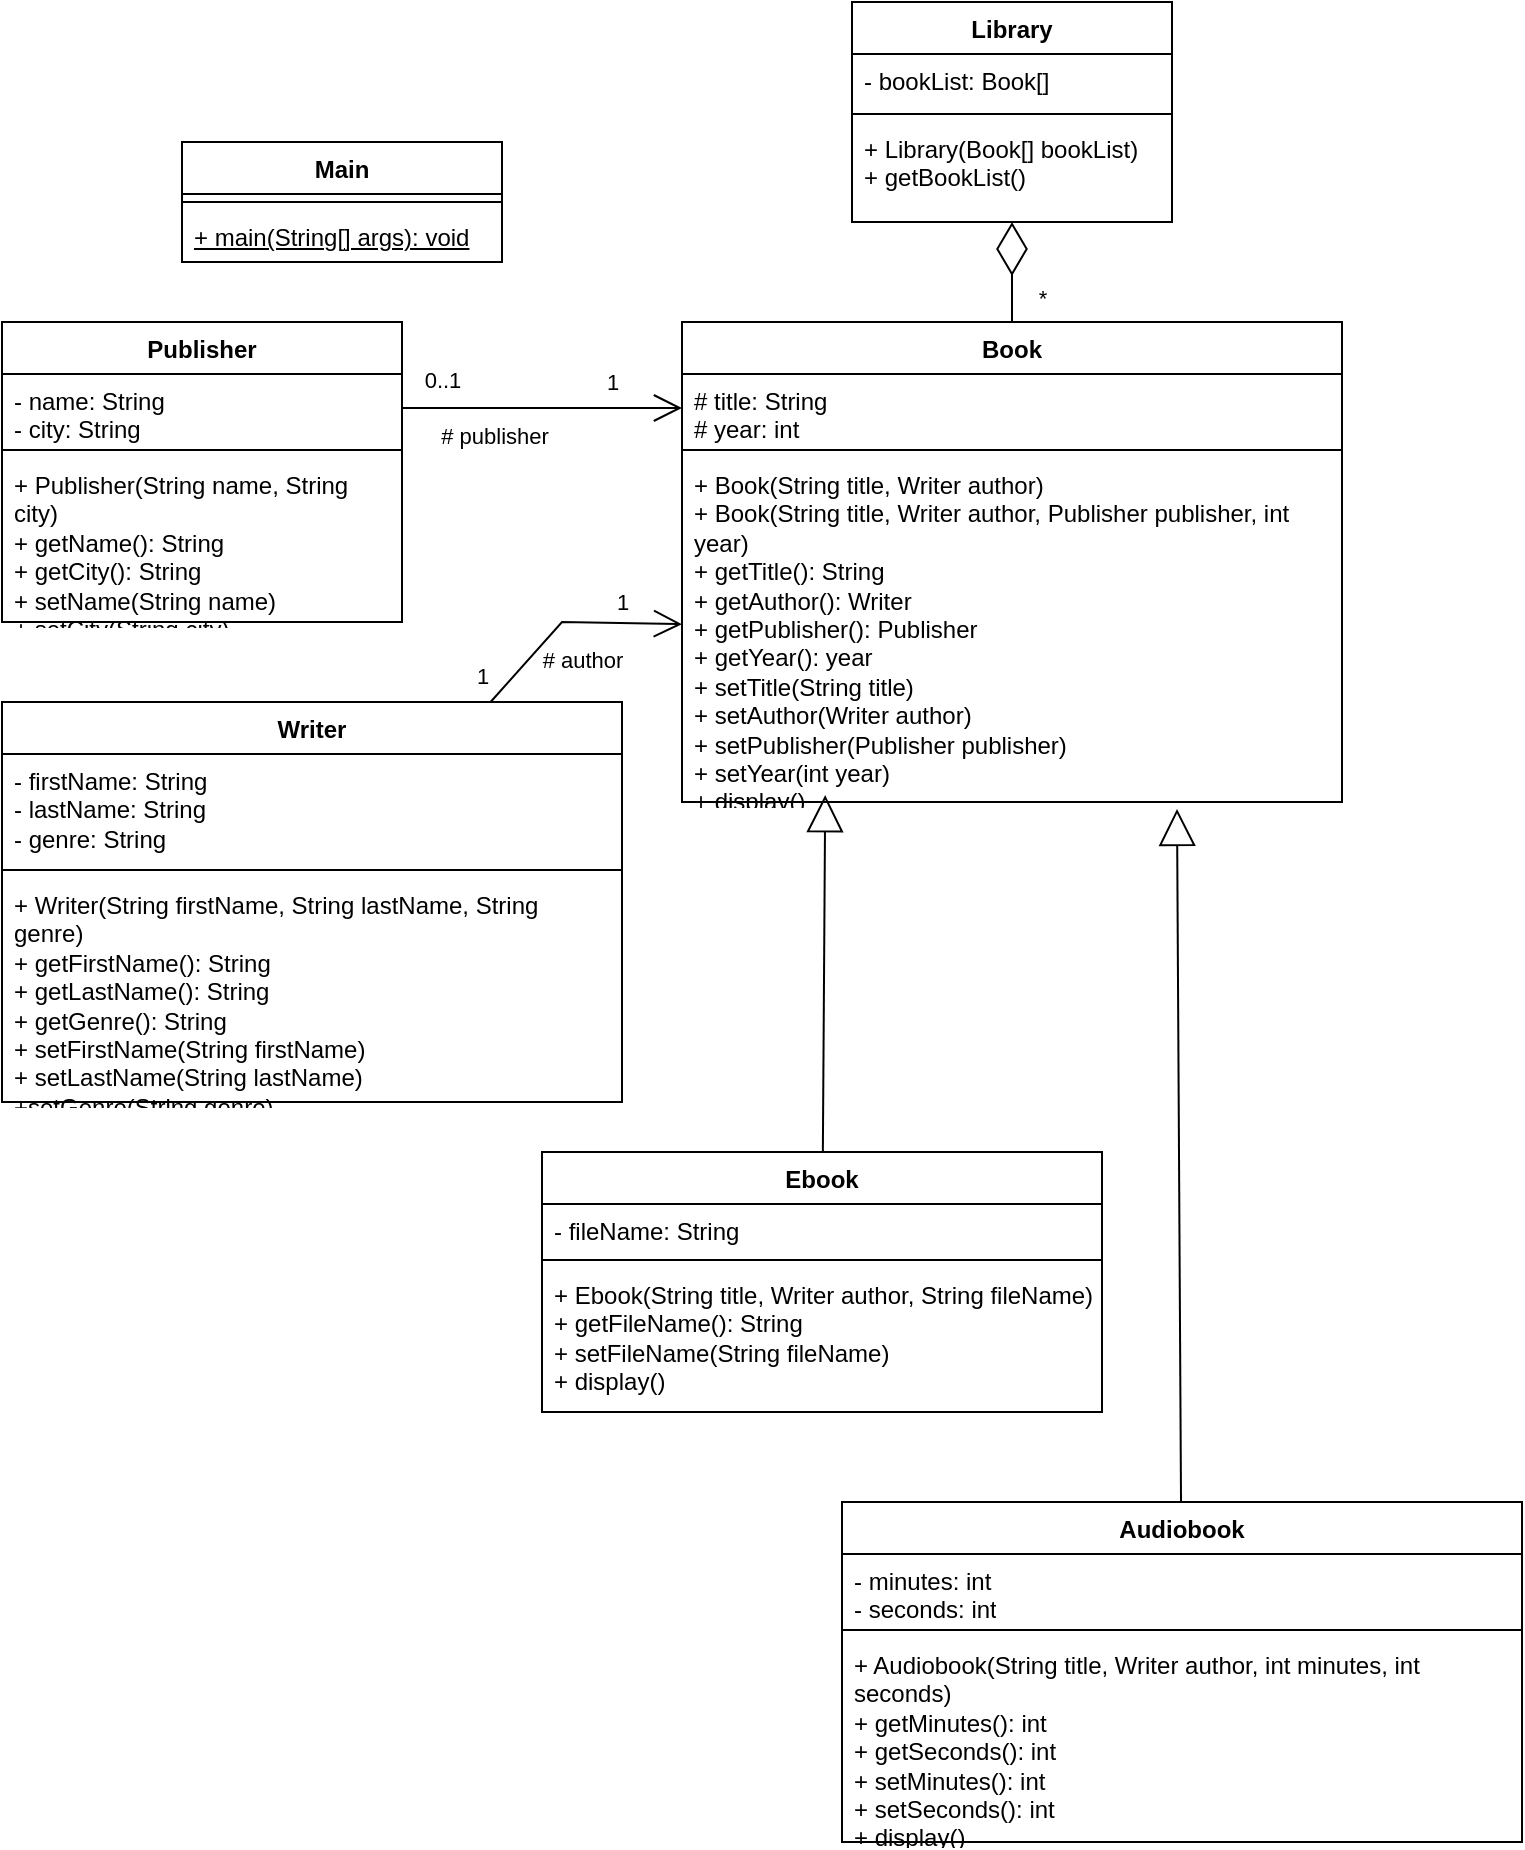 <mxfile version="22.1.7" type="device">
  <diagram name="Strona-1" id="31Ig-WbMojxuHOMZwrKY">
    <mxGraphModel dx="1050" dy="530" grid="1" gridSize="10" guides="1" tooltips="1" connect="1" arrows="1" fold="1" page="1" pageScale="1" pageWidth="827" pageHeight="1169" math="0" shadow="0">
      <root>
        <mxCell id="0" />
        <mxCell id="1" parent="0" />
        <mxCell id="b2WRr6cMhEm71QmzdcJh-5" value="Library" style="swimlane;fontStyle=1;align=center;verticalAlign=top;childLayout=stackLayout;horizontal=1;startSize=26;horizontalStack=0;resizeParent=1;resizeParentMax=0;resizeLast=0;collapsible=1;marginBottom=0;whiteSpace=wrap;html=1;" parent="1" vertex="1">
          <mxGeometry x="465" y="10" width="160" height="110" as="geometry" />
        </mxCell>
        <mxCell id="b2WRr6cMhEm71QmzdcJh-6" value="&lt;div&gt;- bookList: Book[]&lt;/div&gt;" style="text;strokeColor=none;fillColor=none;align=left;verticalAlign=top;spacingLeft=4;spacingRight=4;overflow=hidden;rotatable=0;points=[[0,0.5],[1,0.5]];portConstraint=eastwest;whiteSpace=wrap;html=1;" parent="b2WRr6cMhEm71QmzdcJh-5" vertex="1">
          <mxGeometry y="26" width="160" height="26" as="geometry" />
        </mxCell>
        <mxCell id="b2WRr6cMhEm71QmzdcJh-7" value="" style="line;strokeWidth=1;fillColor=none;align=left;verticalAlign=middle;spacingTop=-1;spacingLeft=3;spacingRight=3;rotatable=0;labelPosition=right;points=[];portConstraint=eastwest;strokeColor=inherit;" parent="b2WRr6cMhEm71QmzdcJh-5" vertex="1">
          <mxGeometry y="52" width="160" height="8" as="geometry" />
        </mxCell>
        <mxCell id="b2WRr6cMhEm71QmzdcJh-8" value="&lt;div&gt;+ Library(Book[] bookList)&lt;/div&gt;&lt;div&gt;+ getBookList()&lt;br&gt;&lt;/div&gt;" style="text;strokeColor=none;fillColor=none;align=left;verticalAlign=top;spacingLeft=4;spacingRight=4;overflow=hidden;rotatable=0;points=[[0,0.5],[1,0.5]];portConstraint=eastwest;whiteSpace=wrap;html=1;" parent="b2WRr6cMhEm71QmzdcJh-5" vertex="1">
          <mxGeometry y="60" width="160" height="50" as="geometry" />
        </mxCell>
        <mxCell id="b2WRr6cMhEm71QmzdcJh-9" value="Main" style="swimlane;fontStyle=1;align=center;verticalAlign=top;childLayout=stackLayout;horizontal=1;startSize=26;horizontalStack=0;resizeParent=1;resizeParentMax=0;resizeLast=0;collapsible=1;marginBottom=0;whiteSpace=wrap;html=1;" parent="1" vertex="1">
          <mxGeometry x="130" y="80" width="160" height="60" as="geometry" />
        </mxCell>
        <mxCell id="b2WRr6cMhEm71QmzdcJh-11" value="" style="line;strokeWidth=1;fillColor=none;align=left;verticalAlign=middle;spacingTop=-1;spacingLeft=3;spacingRight=3;rotatable=0;labelPosition=right;points=[];portConstraint=eastwest;strokeColor=inherit;" parent="b2WRr6cMhEm71QmzdcJh-9" vertex="1">
          <mxGeometry y="26" width="160" height="8" as="geometry" />
        </mxCell>
        <mxCell id="b2WRr6cMhEm71QmzdcJh-12" value="&lt;u&gt;+ main(String[] args): void&lt;/u&gt;" style="text;strokeColor=none;fillColor=none;align=left;verticalAlign=top;spacingLeft=4;spacingRight=4;overflow=hidden;rotatable=0;points=[[0,0.5],[1,0.5]];portConstraint=eastwest;whiteSpace=wrap;html=1;" parent="b2WRr6cMhEm71QmzdcJh-9" vertex="1">
          <mxGeometry y="34" width="160" height="26" as="geometry" />
        </mxCell>
        <mxCell id="b2WRr6cMhEm71QmzdcJh-13" value="Book" style="swimlane;fontStyle=1;align=center;verticalAlign=top;childLayout=stackLayout;horizontal=1;startSize=26;horizontalStack=0;resizeParent=1;resizeParentMax=0;resizeLast=0;collapsible=1;marginBottom=0;whiteSpace=wrap;html=1;" parent="1" vertex="1">
          <mxGeometry x="380" y="170" width="330" height="240" as="geometry" />
        </mxCell>
        <mxCell id="b2WRr6cMhEm71QmzdcJh-14" value="&lt;div&gt;# title: String&lt;/div&gt;&lt;div&gt;# year: int&lt;br&gt;&lt;/div&gt;" style="text;strokeColor=none;fillColor=none;align=left;verticalAlign=top;spacingLeft=4;spacingRight=4;overflow=hidden;rotatable=0;points=[[0,0.5],[1,0.5]];portConstraint=eastwest;whiteSpace=wrap;html=1;" parent="b2WRr6cMhEm71QmzdcJh-13" vertex="1">
          <mxGeometry y="26" width="330" height="34" as="geometry" />
        </mxCell>
        <mxCell id="b2WRr6cMhEm71QmzdcJh-15" value="" style="line;strokeWidth=1;fillColor=none;align=left;verticalAlign=middle;spacingTop=-1;spacingLeft=3;spacingRight=3;rotatable=0;labelPosition=right;points=[];portConstraint=eastwest;strokeColor=inherit;" parent="b2WRr6cMhEm71QmzdcJh-13" vertex="1">
          <mxGeometry y="60" width="330" height="8" as="geometry" />
        </mxCell>
        <mxCell id="b2WRr6cMhEm71QmzdcJh-16" value="&lt;div&gt;+ Book(String title, Writer author)&lt;/div&gt;&lt;div&gt;+ Book(String title, Writer author, Publisher publisher, int year)&lt;br&gt;&lt;/div&gt;&lt;div&gt;+ getTitle(): String&lt;/div&gt;&lt;div&gt;+ getAuthor(): Writer&lt;br&gt;&lt;/div&gt;&lt;div&gt;+ getPublisher(): Publisher&lt;/div&gt;&lt;div&gt;+ getYear(): year&lt;br&gt;&lt;/div&gt;&lt;div&gt;+ setTitle(String title)&lt;/div&gt;&lt;div&gt;+ setAuthor(Writer author)&lt;/div&gt;&lt;div&gt;+ setPublisher(Publisher publisher)&lt;/div&gt;&lt;div&gt;+ setYear(int year)&lt;br&gt;&lt;/div&gt;&lt;div&gt;+ display()&lt;br&gt;&lt;/div&gt;" style="text;strokeColor=none;fillColor=none;align=left;verticalAlign=top;spacingLeft=4;spacingRight=4;overflow=hidden;rotatable=0;points=[[0,0.5],[1,0.5]];portConstraint=eastwest;whiteSpace=wrap;html=1;" parent="b2WRr6cMhEm71QmzdcJh-13" vertex="1">
          <mxGeometry y="68" width="330" height="172" as="geometry" />
        </mxCell>
        <mxCell id="b2WRr6cMhEm71QmzdcJh-17" value="Ebook" style="swimlane;fontStyle=1;align=center;verticalAlign=top;childLayout=stackLayout;horizontal=1;startSize=26;horizontalStack=0;resizeParent=1;resizeParentMax=0;resizeLast=0;collapsible=1;marginBottom=0;whiteSpace=wrap;html=1;" parent="1" vertex="1">
          <mxGeometry x="310" y="585" width="280" height="130" as="geometry" />
        </mxCell>
        <mxCell id="b2WRr6cMhEm71QmzdcJh-18" value="- fileName: String" style="text;strokeColor=none;fillColor=none;align=left;verticalAlign=top;spacingLeft=4;spacingRight=4;overflow=hidden;rotatable=0;points=[[0,0.5],[1,0.5]];portConstraint=eastwest;whiteSpace=wrap;html=1;" parent="b2WRr6cMhEm71QmzdcJh-17" vertex="1">
          <mxGeometry y="26" width="280" height="24" as="geometry" />
        </mxCell>
        <mxCell id="b2WRr6cMhEm71QmzdcJh-19" value="" style="line;strokeWidth=1;fillColor=none;align=left;verticalAlign=middle;spacingTop=-1;spacingLeft=3;spacingRight=3;rotatable=0;labelPosition=right;points=[];portConstraint=eastwest;strokeColor=inherit;" parent="b2WRr6cMhEm71QmzdcJh-17" vertex="1">
          <mxGeometry y="50" width="280" height="8" as="geometry" />
        </mxCell>
        <mxCell id="b2WRr6cMhEm71QmzdcJh-20" value="&lt;div&gt;+ Ebook(String title, Writer author, String fileName)&lt;/div&gt;&lt;div&gt;+ getFileName(): String&lt;/div&gt;&lt;div&gt;+ setFileName(String fileName)&lt;/div&gt;&lt;div&gt;+ display()&lt;br&gt;&lt;/div&gt;" style="text;strokeColor=none;fillColor=none;align=left;verticalAlign=top;spacingLeft=4;spacingRight=4;overflow=hidden;rotatable=0;points=[[0,0.5],[1,0.5]];portConstraint=eastwest;whiteSpace=wrap;html=1;" parent="b2WRr6cMhEm71QmzdcJh-17" vertex="1">
          <mxGeometry y="58" width="280" height="72" as="geometry" />
        </mxCell>
        <mxCell id="b2WRr6cMhEm71QmzdcJh-21" value="Audiobook" style="swimlane;fontStyle=1;align=center;verticalAlign=top;childLayout=stackLayout;horizontal=1;startSize=26;horizontalStack=0;resizeParent=1;resizeParentMax=0;resizeLast=0;collapsible=1;marginBottom=0;whiteSpace=wrap;html=1;" parent="1" vertex="1">
          <mxGeometry x="460" y="760" width="340" height="170" as="geometry" />
        </mxCell>
        <mxCell id="b2WRr6cMhEm71QmzdcJh-22" value="&lt;div&gt;- minutes: int&lt;/div&gt;&lt;div&gt;- seconds: int&lt;br&gt;&lt;/div&gt;" style="text;strokeColor=none;fillColor=none;align=left;verticalAlign=top;spacingLeft=4;spacingRight=4;overflow=hidden;rotatable=0;points=[[0,0.5],[1,0.5]];portConstraint=eastwest;whiteSpace=wrap;html=1;" parent="b2WRr6cMhEm71QmzdcJh-21" vertex="1">
          <mxGeometry y="26" width="340" height="34" as="geometry" />
        </mxCell>
        <mxCell id="b2WRr6cMhEm71QmzdcJh-23" value="" style="line;strokeWidth=1;fillColor=none;align=left;verticalAlign=middle;spacingTop=-1;spacingLeft=3;spacingRight=3;rotatable=0;labelPosition=right;points=[];portConstraint=eastwest;strokeColor=inherit;" parent="b2WRr6cMhEm71QmzdcJh-21" vertex="1">
          <mxGeometry y="60" width="340" height="8" as="geometry" />
        </mxCell>
        <mxCell id="b2WRr6cMhEm71QmzdcJh-24" value="&lt;div&gt;+ Audiobook(String title, Writer author, int minutes, int seconds)&lt;/div&gt;&lt;div&gt;+ getMinutes(): int&lt;/div&gt;&lt;div&gt;+ getSeconds(): int&lt;/div&gt;&lt;div&gt;+ setMinutes(): int&lt;/div&gt;&lt;div&gt;+ setSeconds(): int&lt;/div&gt;&lt;div&gt;+ display()&lt;br&gt;&lt;/div&gt;" style="text;strokeColor=none;fillColor=none;align=left;verticalAlign=top;spacingLeft=4;spacingRight=4;overflow=hidden;rotatable=0;points=[[0,0.5],[1,0.5]];portConstraint=eastwest;whiteSpace=wrap;html=1;" parent="b2WRr6cMhEm71QmzdcJh-21" vertex="1">
          <mxGeometry y="68" width="340" height="102" as="geometry" />
        </mxCell>
        <mxCell id="b2WRr6cMhEm71QmzdcJh-27" value="" style="endArrow=block;endSize=16;endFill=0;html=1;rounded=0;entryX=0.217;entryY=0.98;entryDx=0;entryDy=0;entryPerimeter=0;" parent="1" source="b2WRr6cMhEm71QmzdcJh-17" target="b2WRr6cMhEm71QmzdcJh-16" edge="1">
          <mxGeometry width="160" relative="1" as="geometry">
            <mxPoint x="580" y="320" as="sourcePoint" />
            <mxPoint x="740" y="320" as="targetPoint" />
            <mxPoint as="offset" />
          </mxGeometry>
        </mxCell>
        <mxCell id="b2WRr6cMhEm71QmzdcJh-28" value="" style="endArrow=block;endSize=16;endFill=0;html=1;rounded=0;entryX=0.75;entryY=1.02;entryDx=0;entryDy=0;entryPerimeter=0;" parent="1" source="b2WRr6cMhEm71QmzdcJh-21" target="b2WRr6cMhEm71QmzdcJh-16" edge="1">
          <mxGeometry width="160" relative="1" as="geometry">
            <mxPoint x="330" y="350" as="sourcePoint" />
            <mxPoint x="490" y="350" as="targetPoint" />
          </mxGeometry>
        </mxCell>
        <mxCell id="b2WRr6cMhEm71QmzdcJh-29" value="" style="endArrow=diamondThin;endFill=0;endSize=24;html=1;rounded=0;exitX=0.5;exitY=0;exitDx=0;exitDy=0;" parent="1" source="b2WRr6cMhEm71QmzdcJh-13" target="b2WRr6cMhEm71QmzdcJh-8" edge="1">
          <mxGeometry width="160" relative="1" as="geometry">
            <mxPoint x="320" y="180" as="sourcePoint" />
            <mxPoint x="480" y="180" as="targetPoint" />
          </mxGeometry>
        </mxCell>
        <mxCell id="1mkqroyUCFgkhkHr-XCh-9" value="*" style="edgeLabel;html=1;align=center;verticalAlign=middle;resizable=0;points=[];" vertex="1" connectable="0" parent="b2WRr6cMhEm71QmzdcJh-29">
          <mxGeometry x="-0.52" y="-3" relative="1" as="geometry">
            <mxPoint x="12" as="offset" />
          </mxGeometry>
        </mxCell>
        <mxCell id="1mkqroyUCFgkhkHr-XCh-1" value="Publisher" style="swimlane;fontStyle=1;align=center;verticalAlign=top;childLayout=stackLayout;horizontal=1;startSize=26;horizontalStack=0;resizeParent=1;resizeParentMax=0;resizeLast=0;collapsible=1;marginBottom=0;whiteSpace=wrap;html=1;" vertex="1" parent="1">
          <mxGeometry x="40" y="170" width="200" height="150" as="geometry" />
        </mxCell>
        <mxCell id="1mkqroyUCFgkhkHr-XCh-2" value="&lt;div&gt;- name: String&lt;/div&gt;&lt;div&gt;- city: String&lt;br&gt;&lt;/div&gt;" style="text;strokeColor=none;fillColor=none;align=left;verticalAlign=top;spacingLeft=4;spacingRight=4;overflow=hidden;rotatable=0;points=[[0,0.5],[1,0.5]];portConstraint=eastwest;whiteSpace=wrap;html=1;" vertex="1" parent="1mkqroyUCFgkhkHr-XCh-1">
          <mxGeometry y="26" width="200" height="34" as="geometry" />
        </mxCell>
        <mxCell id="1mkqroyUCFgkhkHr-XCh-3" value="" style="line;strokeWidth=1;fillColor=none;align=left;verticalAlign=middle;spacingTop=-1;spacingLeft=3;spacingRight=3;rotatable=0;labelPosition=right;points=[];portConstraint=eastwest;strokeColor=inherit;" vertex="1" parent="1mkqroyUCFgkhkHr-XCh-1">
          <mxGeometry y="60" width="200" height="8" as="geometry" />
        </mxCell>
        <mxCell id="1mkqroyUCFgkhkHr-XCh-4" value="&lt;div&gt;+ Publisher(String name, String city)&lt;/div&gt;&lt;div&gt;+ getName(): String&lt;/div&gt;&lt;div&gt;+ getCity(): String&lt;/div&gt;&lt;div&gt;+ setName(String name)&lt;/div&gt;&lt;div&gt;+ setCity(String city)&lt;br&gt;&lt;/div&gt;" style="text;strokeColor=none;fillColor=none;align=left;verticalAlign=top;spacingLeft=4;spacingRight=4;overflow=hidden;rotatable=0;points=[[0,0.5],[1,0.5]];portConstraint=eastwest;whiteSpace=wrap;html=1;" vertex="1" parent="1mkqroyUCFgkhkHr-XCh-1">
          <mxGeometry y="68" width="200" height="82" as="geometry" />
        </mxCell>
        <mxCell id="1mkqroyUCFgkhkHr-XCh-5" value="" style="endArrow=open;endFill=1;endSize=12;html=1;rounded=0;" edge="1" parent="1" source="1mkqroyUCFgkhkHr-XCh-2" target="b2WRr6cMhEm71QmzdcJh-14">
          <mxGeometry width="160" relative="1" as="geometry">
            <mxPoint x="210" y="410" as="sourcePoint" />
            <mxPoint x="370" y="410" as="targetPoint" />
          </mxGeometry>
        </mxCell>
        <mxCell id="1mkqroyUCFgkhkHr-XCh-6" value="0..1" style="edgeLabel;html=1;align=center;verticalAlign=middle;resizable=0;points=[];" vertex="1" connectable="0" parent="1mkqroyUCFgkhkHr-XCh-5">
          <mxGeometry x="-0.719" y="-2" relative="1" as="geometry">
            <mxPoint y="-16" as="offset" />
          </mxGeometry>
        </mxCell>
        <mxCell id="1mkqroyUCFgkhkHr-XCh-7" value="# publisher" style="edgeLabel;html=1;align=center;verticalAlign=middle;resizable=0;points=[];" vertex="1" connectable="0" parent="1mkqroyUCFgkhkHr-XCh-5">
          <mxGeometry x="-0.4" relative="1" as="geometry">
            <mxPoint x="4" y="14" as="offset" />
          </mxGeometry>
        </mxCell>
        <mxCell id="1mkqroyUCFgkhkHr-XCh-8" value="1" style="edgeLabel;html=1;align=center;verticalAlign=middle;resizable=0;points=[];" vertex="1" connectable="0" parent="1mkqroyUCFgkhkHr-XCh-5">
          <mxGeometry x="0.5" relative="1" as="geometry">
            <mxPoint y="-13" as="offset" />
          </mxGeometry>
        </mxCell>
        <mxCell id="1mkqroyUCFgkhkHr-XCh-10" value="Writer" style="swimlane;fontStyle=1;align=center;verticalAlign=top;childLayout=stackLayout;horizontal=1;startSize=26;horizontalStack=0;resizeParent=1;resizeParentMax=0;resizeLast=0;collapsible=1;marginBottom=0;whiteSpace=wrap;html=1;" vertex="1" parent="1">
          <mxGeometry x="40" y="360" width="310" height="200" as="geometry" />
        </mxCell>
        <mxCell id="1mkqroyUCFgkhkHr-XCh-11" value="&lt;div&gt;- firstName: String&lt;/div&gt;&lt;div&gt;- lastName: String&lt;/div&gt;&lt;div&gt;- genre: String&lt;br&gt;&lt;/div&gt;" style="text;strokeColor=none;fillColor=none;align=left;verticalAlign=top;spacingLeft=4;spacingRight=4;overflow=hidden;rotatable=0;points=[[0,0.5],[1,0.5]];portConstraint=eastwest;whiteSpace=wrap;html=1;" vertex="1" parent="1mkqroyUCFgkhkHr-XCh-10">
          <mxGeometry y="26" width="310" height="54" as="geometry" />
        </mxCell>
        <mxCell id="1mkqroyUCFgkhkHr-XCh-12" value="" style="line;strokeWidth=1;fillColor=none;align=left;verticalAlign=middle;spacingTop=-1;spacingLeft=3;spacingRight=3;rotatable=0;labelPosition=right;points=[];portConstraint=eastwest;strokeColor=inherit;" vertex="1" parent="1mkqroyUCFgkhkHr-XCh-10">
          <mxGeometry y="80" width="310" height="8" as="geometry" />
        </mxCell>
        <mxCell id="1mkqroyUCFgkhkHr-XCh-13" value="&lt;div&gt;+ Writer(String firstName, String lastName, String genre)&lt;/div&gt;&lt;div&gt;+ getFirstName(): String&lt;/div&gt;&lt;div&gt;+ getLastName(): String&lt;/div&gt;&lt;div&gt;+ getGenre(): String&lt;/div&gt;&lt;div&gt;+ setFirstName(String firstName)&lt;/div&gt;&lt;div&gt;+ setLastName(String lastName)&lt;/div&gt;&lt;div&gt;+setGenre(String genre)&lt;br&gt;&lt;/div&gt;" style="text;strokeColor=none;fillColor=none;align=left;verticalAlign=top;spacingLeft=4;spacingRight=4;overflow=hidden;rotatable=0;points=[[0,0.5],[1,0.5]];portConstraint=eastwest;whiteSpace=wrap;html=1;" vertex="1" parent="1mkqroyUCFgkhkHr-XCh-10">
          <mxGeometry y="88" width="310" height="112" as="geometry" />
        </mxCell>
        <mxCell id="1mkqroyUCFgkhkHr-XCh-15" value="" style="endArrow=open;endFill=1;endSize=12;html=1;rounded=0;" edge="1" parent="1" source="1mkqroyUCFgkhkHr-XCh-10" target="b2WRr6cMhEm71QmzdcJh-16">
          <mxGeometry width="160" relative="1" as="geometry">
            <mxPoint x="260" y="310" as="sourcePoint" />
            <mxPoint x="420" y="310" as="targetPoint" />
            <Array as="points">
              <mxPoint x="320" y="320" />
            </Array>
          </mxGeometry>
        </mxCell>
        <mxCell id="1mkqroyUCFgkhkHr-XCh-16" value="&lt;div&gt;1&lt;/div&gt;" style="edgeLabel;html=1;align=center;verticalAlign=middle;resizable=0;points=[];" vertex="1" connectable="0" parent="1mkqroyUCFgkhkHr-XCh-15">
          <mxGeometry x="0.473" y="-2" relative="1" as="geometry">
            <mxPoint y="-13" as="offset" />
          </mxGeometry>
        </mxCell>
        <mxCell id="1mkqroyUCFgkhkHr-XCh-17" value="1" style="edgeLabel;html=1;align=center;verticalAlign=middle;resizable=0;points=[];" vertex="1" connectable="0" parent="1mkqroyUCFgkhkHr-XCh-15">
          <mxGeometry x="-0.704" y="1" relative="1" as="geometry">
            <mxPoint x="-15" as="offset" />
          </mxGeometry>
        </mxCell>
        <mxCell id="1mkqroyUCFgkhkHr-XCh-18" value="# author" style="edgeLabel;html=1;align=center;verticalAlign=middle;resizable=0;points=[];" vertex="1" connectable="0" parent="1mkqroyUCFgkhkHr-XCh-15">
          <mxGeometry x="-0.445" y="-2" relative="1" as="geometry">
            <mxPoint x="23" y="1" as="offset" />
          </mxGeometry>
        </mxCell>
      </root>
    </mxGraphModel>
  </diagram>
</mxfile>
